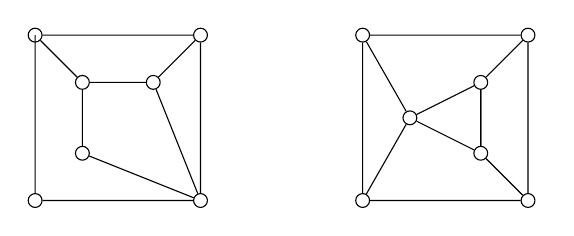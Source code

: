 
\begin{minipage}[t]{0.2\linewidth}
   \begin{tikzpicture}[scale=0.6]
		\tikzstyle{every node}=[circle, draw, fill=white, inner sep=0pt, minimum size=5pt]

        \node (v6) at (0,0) {};
		\node (v7) at (1.5,0) {};
		\node (v5) at (0,-1.5) {};
		\node (v1) at (-1,1) {};
		\node (v2) at (2.5,1) {};
		\node (v4) at (-1,-2.5) {};
		\node (v3) at (2.5,-2.5) {};
		\draw (v1) -- (v2) -- (v2) -- (v3) -- (v3) -- (v4) -- (v4) -- (-1,1);
		\draw (v5) -- (v6) -- (v6) -- (v7) -- (v7) -- (v3) -- (v3) -- (v5) -- (v6) -- (v1);
		\draw (v2) -- (v7);
	\end{tikzpicture}
\end{minipage}
\hspace{1.5cm}
\begin{minipage}[t]{0.2\linewidth}
   \begin{tikzpicture}[scale=0.6];
		\tikzstyle{every node}=[circle, draw, fill=white, inner sep=0pt, minimum size=5pt]

        \node (v1) at (-0.5,0.25) {};
		\node (v2) at (-1.5,2) {};
		\node (v5) at (-1.5,-1.5) {};
		\node (v6) at (1,1) {};
		\node (v3) at (2,2) {};
		\node (v7) at (1,-0.5) {};
		\node (v4) at (2,-1.5) {};
		\draw (v2) -- (v3) -- (v4) -- (v5) -- (v2) -- (v1) -- (v6) -- (v7) -- (v1) -- (v5);
		\draw (v3) -- (v6) -- (v7) -- (v4);

	\end{tikzpicture}
\end{minipage}
